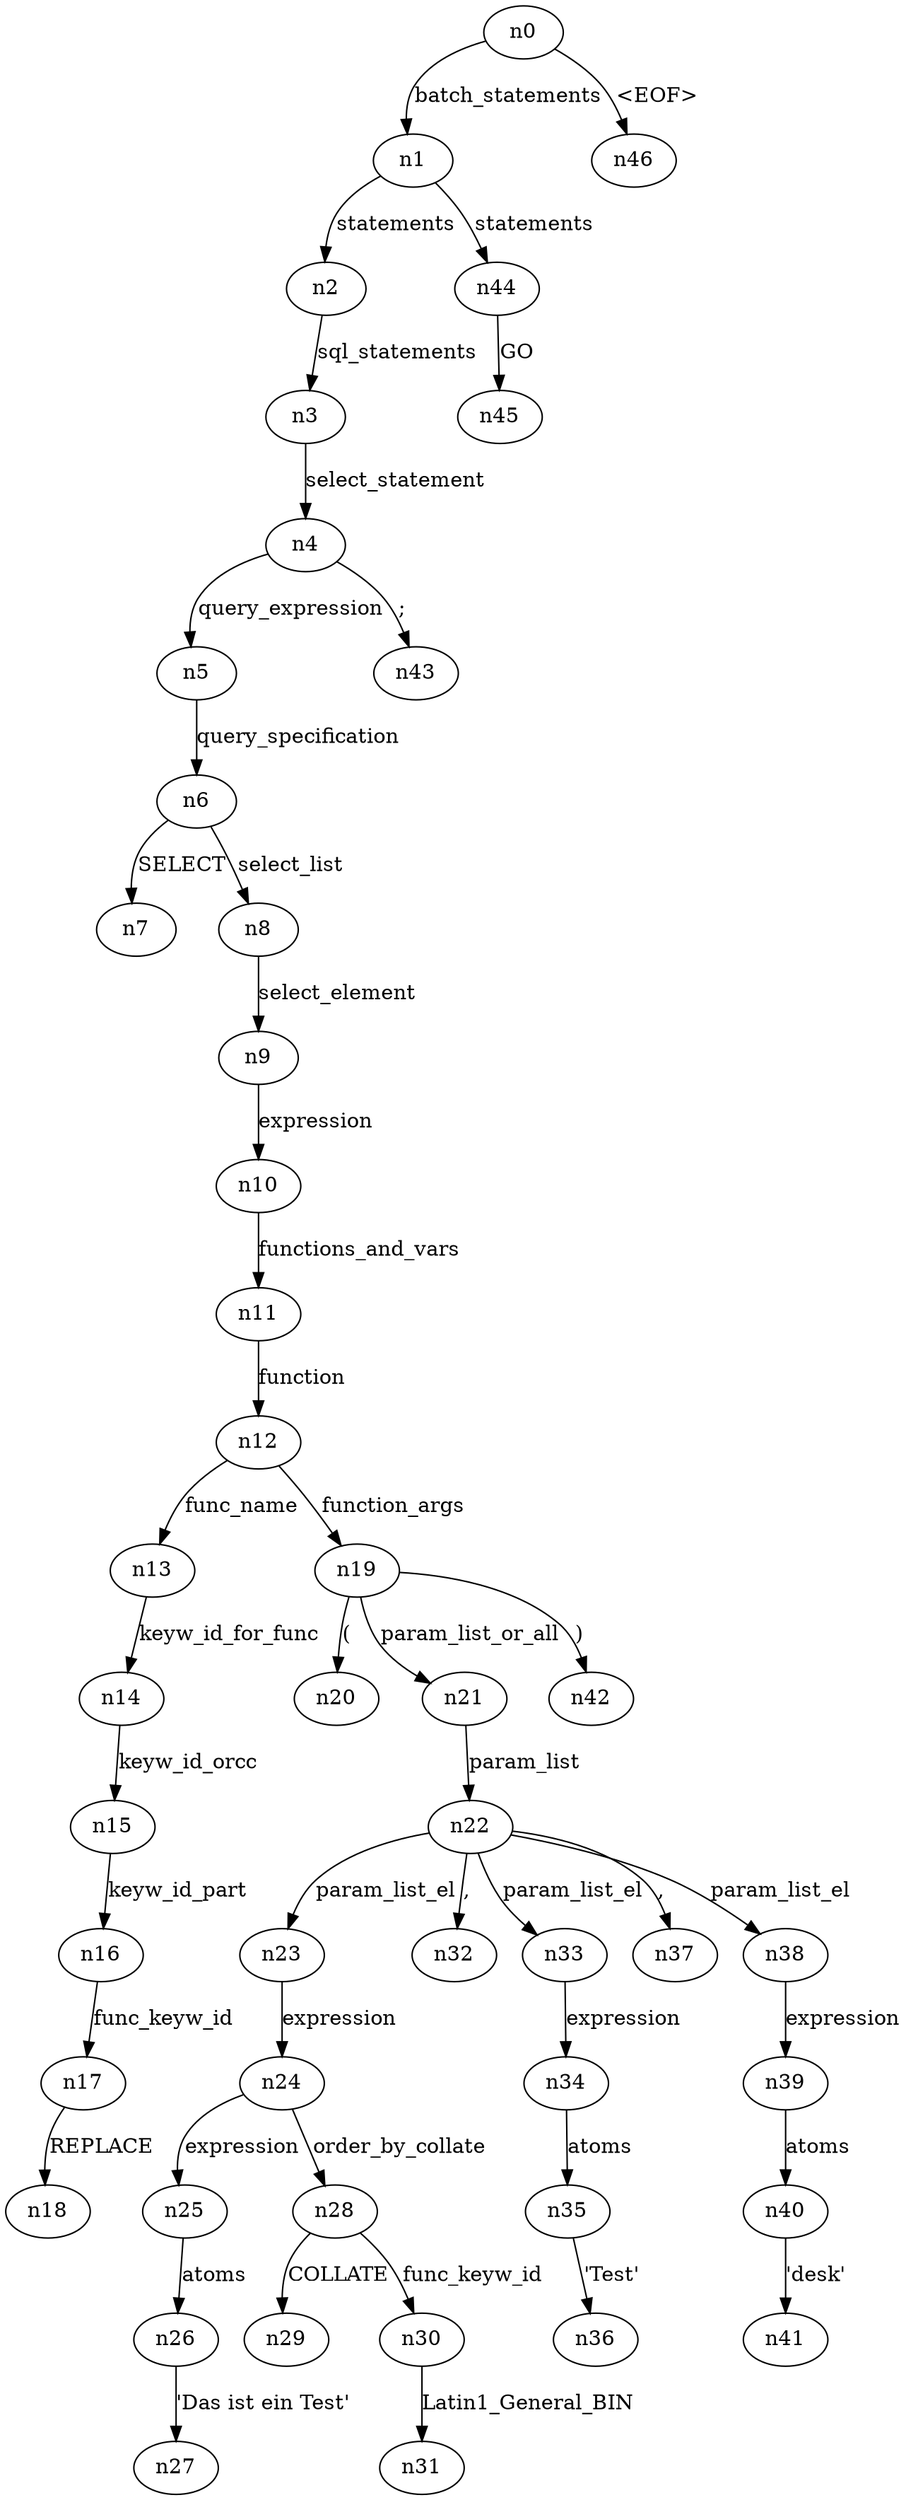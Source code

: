 digraph ParseTree {
  n0 -> n1 [label="batch_statements"];
  n1 -> n2 [label="statements"];
  n2 -> n3 [label="sql_statements"];
  n3 -> n4 [label="select_statement"];
  n4 -> n5 [label="query_expression"];
  n5 -> n6 [label="query_specification"];
  n6 -> n7 [label="SELECT"];
  n6 -> n8 [label="select_list"];
  n8 -> n9 [label="select_element"];
  n9 -> n10 [label="expression"];
  n10 -> n11 [label="functions_and_vars"];
  n11 -> n12 [label="function"];
  n12 -> n13 [label="func_name"];
  n13 -> n14 [label="keyw_id_for_func"];
  n14 -> n15 [label="keyw_id_orcc"];
  n15 -> n16 [label="keyw_id_part"];
  n16 -> n17 [label="func_keyw_id"];
  n17 -> n18 [label="REPLACE"];
  n12 -> n19 [label="function_args"];
  n19 -> n20 [label="("];
  n19 -> n21 [label="param_list_or_all"];
  n21 -> n22 [label="param_list"];
  n22 -> n23 [label="param_list_el"];
  n23 -> n24 [label="expression"];
  n24 -> n25 [label="expression"];
  n25 -> n26 [label="atoms"];
  n26 -> n27 [label="'Das ist ein Test'"];
  n24 -> n28 [label="order_by_collate"];
  n28 -> n29 [label="COLLATE"];
  n28 -> n30 [label="func_keyw_id"];
  n30 -> n31 [label="Latin1_General_BIN"];
  n22 -> n32 [label=","];
  n22 -> n33 [label="param_list_el"];
  n33 -> n34 [label="expression"];
  n34 -> n35 [label="atoms"];
  n35 -> n36 [label="'Test'"];
  n22 -> n37 [label=","];
  n22 -> n38 [label="param_list_el"];
  n38 -> n39 [label="expression"];
  n39 -> n40 [label="atoms"];
  n40 -> n41 [label="'desk'"];
  n19 -> n42 [label=")"];
  n4 -> n43 [label=";"];
  n1 -> n44 [label="statements"];
  n44 -> n45 [label="GO"];
  n0 -> n46 [label="<EOF>"];
}